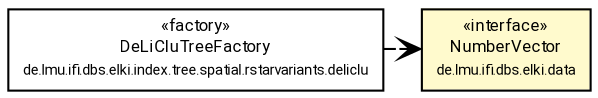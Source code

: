 #!/usr/local/bin/dot
#
# Class diagram 
# Generated by UMLGraph version R5_7_2-60-g0e99a6 (http://www.spinellis.gr/umlgraph/)
#

digraph G {
	graph [fontnames="svg"]
	edge [fontname="Roboto",fontsize=7,labelfontname="Roboto",labelfontsize=7,color="black"];
	node [fontname="Roboto",fontcolor="black",fontsize=8,shape=plaintext,margin=0,width=0,height=0];
	nodesep=0.15;
	ranksep=0.25;
	rankdir=LR;
	// de.lmu.ifi.dbs.elki.data.NumberVector
	c3178585 [label=<<table title="de.lmu.ifi.dbs.elki.data.NumberVector" border="0" cellborder="1" cellspacing="0" cellpadding="2" bgcolor="LemonChiffon" href="../../../data/NumberVector.html" target="_parent">
		<tr><td><table border="0" cellspacing="0" cellpadding="1">
		<tr><td align="center" balign="center"> &#171;interface&#187; </td></tr>
		<tr><td align="center" balign="center"> <font face="Roboto">NumberVector</font> </td></tr>
		<tr><td align="center" balign="center"> <font face="Roboto" point-size="7.0">de.lmu.ifi.dbs.elki.data</font> </td></tr>
		</table></td></tr>
		</table>>, URL="../../../data/NumberVector.html"];
	// de.lmu.ifi.dbs.elki.index.tree.spatial.rstarvariants.deliclu.DeLiCluTreeFactory<O extends de.lmu.ifi.dbs.elki.data.NumberVector>
	c3179949 [label=<<table title="de.lmu.ifi.dbs.elki.index.tree.spatial.rstarvariants.deliclu.DeLiCluTreeFactory" border="0" cellborder="1" cellspacing="0" cellpadding="2" href="../../../index/tree/spatial/rstarvariants/deliclu/DeLiCluTreeFactory.html" target="_parent">
		<tr><td><table border="0" cellspacing="0" cellpadding="1">
		<tr><td align="center" balign="center"> &#171;factory&#187; </td></tr>
		<tr><td align="center" balign="center"> <font face="Roboto">DeLiCluTreeFactory</font> </td></tr>
		<tr><td align="center" balign="center"> <font face="Roboto" point-size="7.0">de.lmu.ifi.dbs.elki.index.tree.spatial.rstarvariants.deliclu</font> </td></tr>
		</table></td></tr>
		</table>>, URL="../../../index/tree/spatial/rstarvariants/deliclu/DeLiCluTreeFactory.html"];
	// de.lmu.ifi.dbs.elki.index.tree.spatial.rstarvariants.deliclu.DeLiCluTreeFactory<O extends de.lmu.ifi.dbs.elki.data.NumberVector> depend de.lmu.ifi.dbs.elki.data.NumberVector
	c3179949 -> c3178585 [arrowhead=open,style=dashed,weight=0];
}

